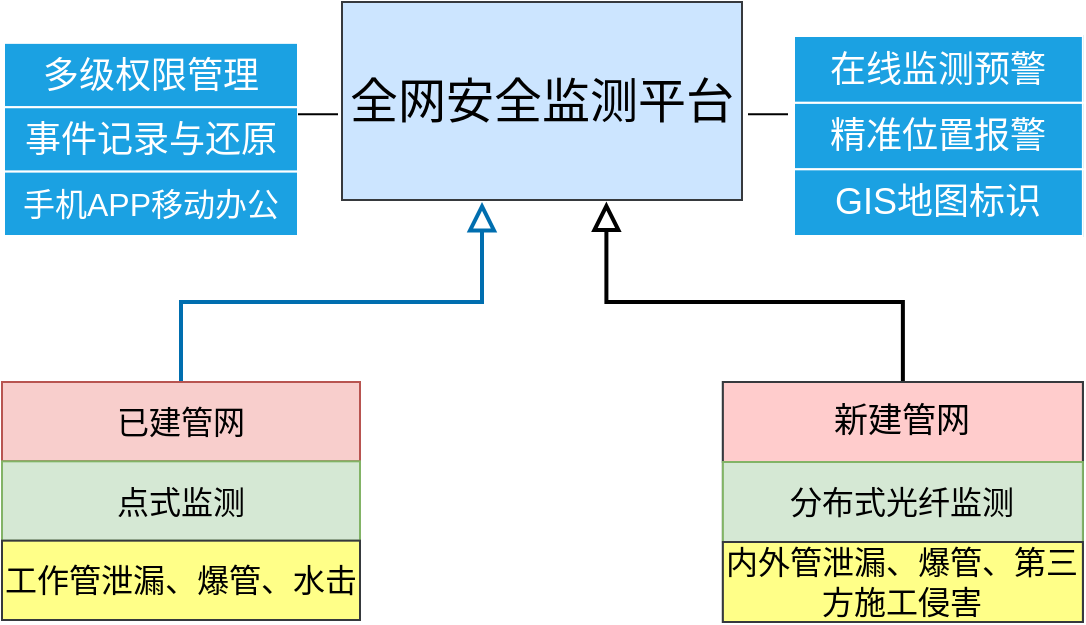 <mxfile version="16.1.0" type="github">
  <diagram id="C5RBs43oDa-KdzZeNtuy" name="Page-1">
    <mxGraphModel dx="677" dy="357" grid="1" gridSize="10" guides="1" tooltips="1" connect="1" arrows="1" fold="1" page="1" pageScale="1" pageWidth="827" pageHeight="1169" math="0" shadow="0">
      <root>
        <mxCell id="WIyWlLk6GJQsqaUBKTNV-0" />
        <mxCell id="WIyWlLk6GJQsqaUBKTNV-1" parent="WIyWlLk6GJQsqaUBKTNV-0" />
        <mxCell id="zkfFHV4jXpPFQw0GAbJ--12" value="" style="endArrow=block;endSize=10;endFill=0;shadow=0;strokeWidth=2;rounded=0;edgeStyle=elbowEdgeStyle;elbow=vertical;exitX=0.5;exitY=0;exitDx=0;exitDy=0;fillColor=#1ba1e2;strokeColor=#006EAF;" parent="WIyWlLk6GJQsqaUBKTNV-1" edge="1" source="Zr6cD8WPCJdPZ7BDopXq-13">
          <mxGeometry width="160" relative="1" as="geometry">
            <mxPoint x="200" y="360" as="sourcePoint" />
            <mxPoint x="320" y="230" as="targetPoint" />
            <Array as="points">
              <mxPoint x="280" y="280" />
              <mxPoint x="250" y="290" />
              <mxPoint x="340" y="320" />
              <mxPoint x="280" y="320" />
              <mxPoint x="250" y="340" />
            </Array>
          </mxGeometry>
        </mxCell>
        <mxCell id="Zr6cD8WPCJdPZ7BDopXq-2" value="全网安全监测平台" style="rounded=0;whiteSpace=wrap;html=1;fontSize=24;fillColor=#cce5ff;strokeColor=#36393d;" parent="WIyWlLk6GJQsqaUBKTNV-1" vertex="1">
          <mxGeometry x="250" y="130" width="200" height="99" as="geometry" />
        </mxCell>
        <mxCell id="Zr6cD8WPCJdPZ7BDopXq-19" value="" style="group;fillColor=#ffff88;strokeColor=#36393d;" parent="WIyWlLk6GJQsqaUBKTNV-1" vertex="1" connectable="0">
          <mxGeometry x="80" y="320" width="179" height="119" as="geometry" />
        </mxCell>
        <mxCell id="Zr6cD8WPCJdPZ7BDopXq-13" value="已建管网" style="rounded=0;whiteSpace=wrap;html=1;fillColor=#f8cecc;strokeColor=#b85450;fontSize=16;" parent="Zr6cD8WPCJdPZ7BDopXq-19" vertex="1">
          <mxGeometry width="179" height="39.667" as="geometry" />
        </mxCell>
        <mxCell id="Zr6cD8WPCJdPZ7BDopXq-14" value="点式监测" style="rounded=0;whiteSpace=wrap;html=1;fillColor=#d5e8d4;strokeColor=#82b366;fontSize=16;" parent="Zr6cD8WPCJdPZ7BDopXq-19" vertex="1">
          <mxGeometry y="39.667" width="179" height="39.667" as="geometry" />
        </mxCell>
        <mxCell id="Zr6cD8WPCJdPZ7BDopXq-15" value="工作管泄漏、爆管、水击" style="rounded=0;whiteSpace=wrap;html=1;fillColor=#ffff88;strokeColor=#36393d;fontSize=16;" parent="Zr6cD8WPCJdPZ7BDopXq-19" vertex="1">
          <mxGeometry y="79.333" width="179" height="39.667" as="geometry" />
        </mxCell>
        <mxCell id="b-7SKUzZFBqx-isi_Rsk-2" value="" style="line;strokeWidth=1;html=1;fontSize=20;" vertex="1" parent="WIyWlLk6GJQsqaUBKTNV-1">
          <mxGeometry x="453" y="184.5" width="20" height="3.33" as="geometry" />
        </mxCell>
        <mxCell id="b-7SKUzZFBqx-isi_Rsk-7" value="" style="group;fillColor=#1ba1e2;fontColor=#ffffff;strokeColor=#FFFFFF;strokeWidth=2;fontSize=20;" vertex="1" connectable="0" parent="WIyWlLk6GJQsqaUBKTNV-1">
          <mxGeometry x="81" y="150.43" width="147" height="96.57" as="geometry" />
        </mxCell>
        <mxCell id="b-7SKUzZFBqx-isi_Rsk-4" value="多级权限管理" style="rounded=0;whiteSpace=wrap;html=1;fillColor=#1ba1e2;fontColor=#ffffff;strokeColor=#FFFFFF;fontSize=18;" vertex="1" parent="b-7SKUzZFBqx-isi_Rsk-7">
          <mxGeometry width="147" height="32.19" as="geometry" />
        </mxCell>
        <mxCell id="b-7SKUzZFBqx-isi_Rsk-5" value="事件记录与还原" style="rounded=0;whiteSpace=wrap;html=1;fillColor=#1ba1e2;fontColor=#ffffff;strokeColor=#FFFFFF;fontSize=18;" vertex="1" parent="b-7SKUzZFBqx-isi_Rsk-7">
          <mxGeometry y="32.19" width="147" height="32.19" as="geometry" />
        </mxCell>
        <mxCell id="b-7SKUzZFBqx-isi_Rsk-6" value="手机APP移动办公" style="rounded=0;whiteSpace=wrap;html=1;fillColor=#1ba1e2;fontColor=#ffffff;strokeColor=#FFFFFF;fontSize=16;" vertex="1" parent="b-7SKUzZFBqx-isi_Rsk-7">
          <mxGeometry y="64.38" width="147" height="32.19" as="geometry" />
        </mxCell>
        <mxCell id="b-7SKUzZFBqx-isi_Rsk-10" value="" style="line;strokeWidth=1;html=1;fontSize=20;" vertex="1" parent="WIyWlLk6GJQsqaUBKTNV-1">
          <mxGeometry x="228" y="184.5" width="20" height="3.33" as="geometry" />
        </mxCell>
        <mxCell id="zkfFHV4jXpPFQw0GAbJ--16" value="" style="endArrow=block;endSize=10;endFill=0;shadow=0;strokeWidth=2;rounded=0;edgeStyle=elbowEdgeStyle;elbow=vertical;entryX=0.661;entryY=1.008;entryDx=0;entryDy=0;exitX=0.5;exitY=0;exitDx=0;exitDy=0;entryPerimeter=0;" parent="WIyWlLk6GJQsqaUBKTNV-1" target="Zr6cD8WPCJdPZ7BDopXq-2" edge="1" source="Zr6cD8WPCJdPZ7BDopXq-16">
          <mxGeometry width="160" relative="1" as="geometry">
            <mxPoint x="540" y="360" as="sourcePoint" />
            <mxPoint x="430" y="258" as="targetPoint" />
            <Array as="points">
              <mxPoint x="440" y="280" />
              <mxPoint x="470" y="320" />
              <mxPoint x="450" y="338" />
              <mxPoint x="400" y="310" />
              <mxPoint x="570" y="330" />
              <mxPoint x="410" y="330" />
            </Array>
          </mxGeometry>
        </mxCell>
        <mxCell id="b-7SKUzZFBqx-isi_Rsk-11" value="" style="group;fillColor=#ffff88;strokeColor=#36393d;" vertex="1" connectable="0" parent="WIyWlLk6GJQsqaUBKTNV-1">
          <mxGeometry x="440.44" y="320" width="180" height="120" as="geometry" />
        </mxCell>
        <mxCell id="Zr6cD8WPCJdPZ7BDopXq-16" value="新建管网" style="rounded=0;whiteSpace=wrap;html=1;fillColor=#ffcccc;strokeColor=#36393d;fontSize=17;" parent="b-7SKUzZFBqx-isi_Rsk-11" vertex="1">
          <mxGeometry width="180" height="40" as="geometry" />
        </mxCell>
        <mxCell id="Zr6cD8WPCJdPZ7BDopXq-17" value="分布式光纤监测" style="rounded=0;whiteSpace=wrap;html=1;fillColor=#d5e8d4;strokeColor=#82b366;fontSize=16;" parent="b-7SKUzZFBqx-isi_Rsk-11" vertex="1">
          <mxGeometry y="40" width="180" height="40" as="geometry" />
        </mxCell>
        <mxCell id="Zr6cD8WPCJdPZ7BDopXq-18" value="内外管泄漏、爆管、第三方施工侵害" style="rounded=0;whiteSpace=wrap;html=1;fillColor=#ffff88;strokeColor=#36393d;fontSize=16;" parent="b-7SKUzZFBqx-isi_Rsk-11" vertex="1">
          <mxGeometry y="80" width="180" height="40" as="geometry" />
        </mxCell>
        <mxCell id="b-7SKUzZFBqx-isi_Rsk-13" value="" style="group" vertex="1" connectable="0" parent="WIyWlLk6GJQsqaUBKTNV-1">
          <mxGeometry x="476" y="147" width="144.44" height="100" as="geometry" />
        </mxCell>
        <mxCell id="b-7SKUzZFBqx-isi_Rsk-0" value="" style="group;fillColor=#1ba1e2;fontColor=#ffffff;strokeColor=#006EAF;container=0;" vertex="1" connectable="0" parent="b-7SKUzZFBqx-isi_Rsk-13">
          <mxGeometry width="144.44" height="100" as="geometry" />
        </mxCell>
        <mxCell id="Zr6cD8WPCJdPZ7BDopXq-5" value="精准位置报警" style="rounded=0;whiteSpace=wrap;html=1;fillColor=#1ba1e2;fontColor=#ffffff;strokeColor=#FFFFFF;fontSize=18;" parent="b-7SKUzZFBqx-isi_Rsk-13" vertex="1">
          <mxGeometry y="33.333" width="144.44" height="33.333" as="geometry" />
        </mxCell>
        <mxCell id="Zr6cD8WPCJdPZ7BDopXq-7" value="GIS地图标识" style="rounded=0;whiteSpace=wrap;html=1;fillColor=#1ba1e2;fontColor=#ffffff;strokeColor=#FFFFFF;fontSize=18;" parent="b-7SKUzZFBqx-isi_Rsk-13" vertex="1">
          <mxGeometry y="66.667" width="144.44" height="33.333" as="geometry" />
        </mxCell>
        <mxCell id="Zr6cD8WPCJdPZ7BDopXq-11" value="在线监测预警" style="rounded=0;whiteSpace=wrap;html=1;fillColor=#1ba1e2;fontColor=#FFFFFF;strokeColor=#FFFFFF;fontSize=18;labelBorderColor=none;" parent="b-7SKUzZFBqx-isi_Rsk-13" vertex="1">
          <mxGeometry width="144.44" height="33.333" as="geometry" />
        </mxCell>
      </root>
    </mxGraphModel>
  </diagram>
</mxfile>
